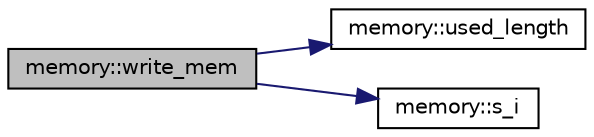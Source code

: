 digraph "memory::write_mem"
{
  edge [fontname="Helvetica",fontsize="10",labelfontname="Helvetica",labelfontsize="10"];
  node [fontname="Helvetica",fontsize="10",shape=record];
  rankdir="LR";
  Node1377 [label="memory::write_mem",height=0.2,width=0.4,color="black", fillcolor="grey75", style="filled", fontcolor="black"];
  Node1377 -> Node1378 [color="midnightblue",fontsize="10",style="solid",fontname="Helvetica"];
  Node1378 [label="memory::used_length",height=0.2,width=0.4,color="black", fillcolor="white", style="filled",URL="$d8/d99/classmemory.html#a3312a01b206cef29ec0f85ee340002dd"];
  Node1377 -> Node1379 [color="midnightblue",fontsize="10",style="solid",fontname="Helvetica"];
  Node1379 [label="memory::s_i",height=0.2,width=0.4,color="black", fillcolor="white", style="filled",URL="$d8/d99/classmemory.html#a3b1cda7c761e823c258e4c7a13794012"];
}

